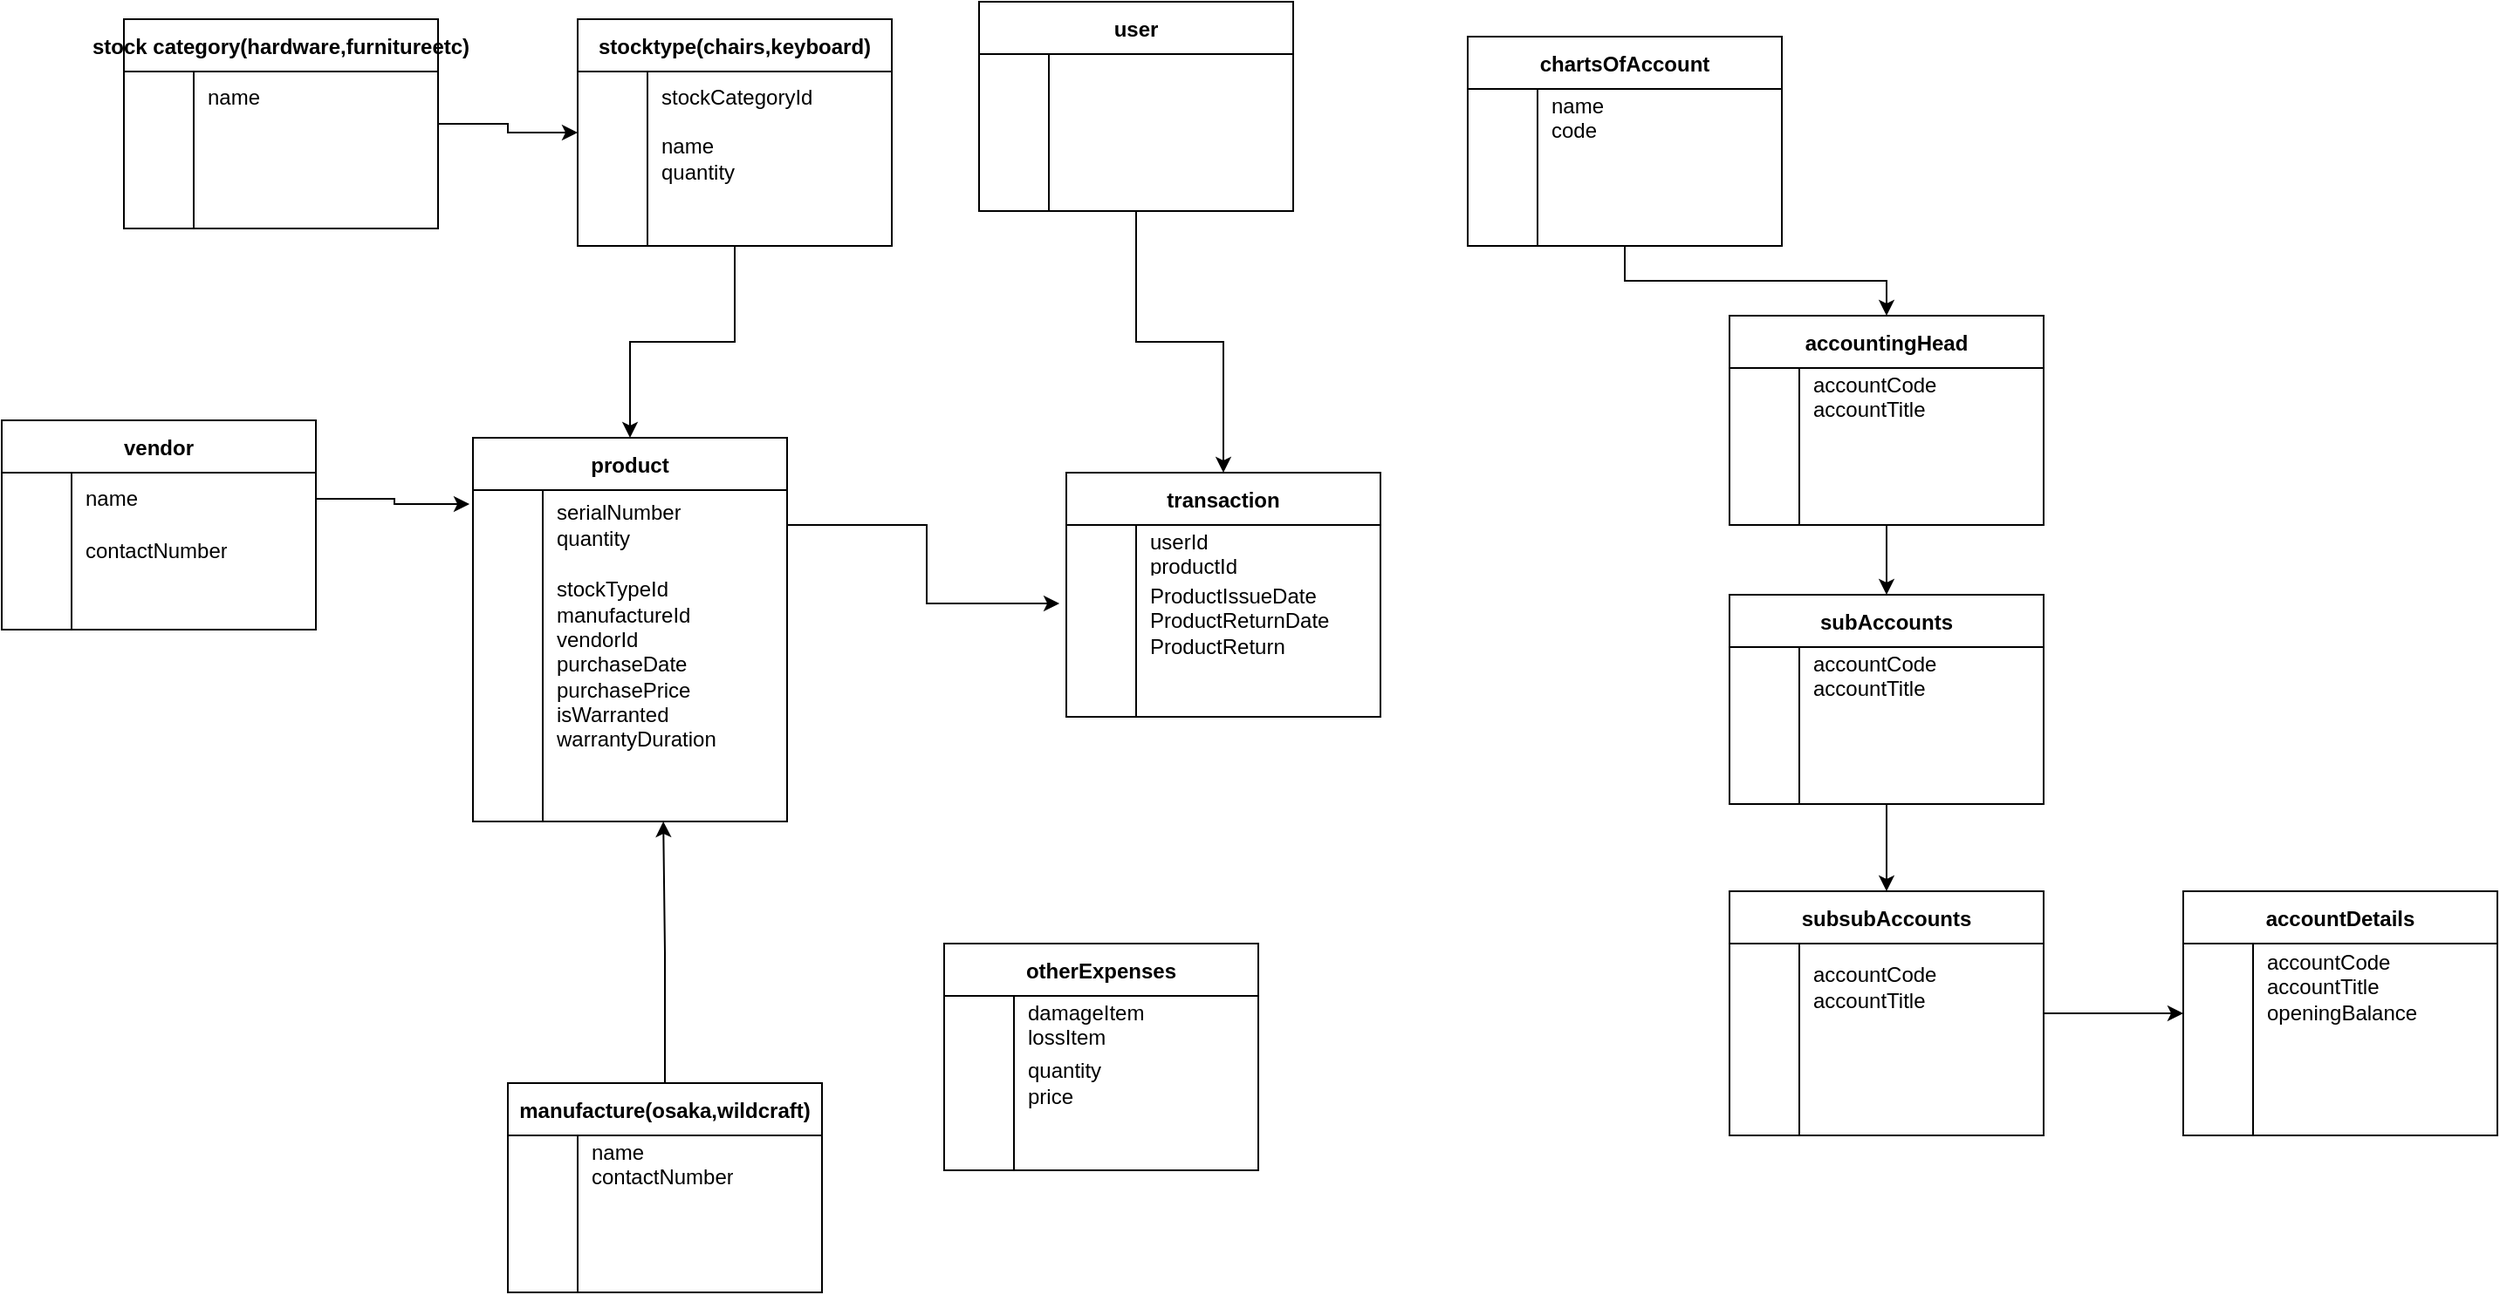 <mxfile version="20.5.1" type="github">
  <diagram id="R2lEEEUBdFMjLlhIrx00" name="Page-1">
    <mxGraphModel dx="1616" dy="1083" grid="1" gridSize="10" guides="1" tooltips="1" connect="1" arrows="1" fold="1" page="1" pageScale="1" pageWidth="850" pageHeight="1100" math="0" shadow="0" extFonts="Permanent Marker^https://fonts.googleapis.com/css?family=Permanent+Marker">
      <root>
        <mxCell id="0" />
        <mxCell id="1" parent="0" />
        <mxCell id="aRih_vK3OyAYS8As8qdR-22" value="" style="edgeStyle=orthogonalEdgeStyle;rounded=0;orthogonalLoop=1;jettySize=auto;html=1;" edge="1" parent="1" source="aRih_vK3OyAYS8As8qdR-2" target="aRih_vK3OyAYS8As8qdR-12">
          <mxGeometry relative="1" as="geometry" />
        </mxCell>
        <mxCell id="aRih_vK3OyAYS8As8qdR-2" value="stock category(hardware,furnitureetc)" style="shape=table;startSize=30;container=1;collapsible=0;childLayout=tableLayout;fixedRows=1;rowLines=0;fontStyle=1;" vertex="1" parent="1">
          <mxGeometry x="150" y="90" width="180" height="120" as="geometry" />
        </mxCell>
        <mxCell id="aRih_vK3OyAYS8As8qdR-3" value="" style="shape=tableRow;horizontal=0;startSize=0;swimlaneHead=0;swimlaneBody=0;top=0;left=0;bottom=0;right=0;collapsible=0;dropTarget=0;fillColor=none;points=[[0,0.5],[1,0.5]];portConstraint=eastwest;" vertex="1" parent="aRih_vK3OyAYS8As8qdR-2">
          <mxGeometry y="30" width="180" height="30" as="geometry" />
        </mxCell>
        <mxCell id="aRih_vK3OyAYS8As8qdR-4" value="" style="shape=partialRectangle;html=1;whiteSpace=wrap;connectable=0;fillColor=none;top=0;left=0;bottom=0;right=0;overflow=hidden;pointerEvents=1;" vertex="1" parent="aRih_vK3OyAYS8As8qdR-3">
          <mxGeometry width="40" height="30" as="geometry">
            <mxRectangle width="40" height="30" as="alternateBounds" />
          </mxGeometry>
        </mxCell>
        <mxCell id="aRih_vK3OyAYS8As8qdR-5" value="name" style="shape=partialRectangle;html=1;whiteSpace=wrap;connectable=0;fillColor=none;top=0;left=0;bottom=0;right=0;align=left;spacingLeft=6;overflow=hidden;" vertex="1" parent="aRih_vK3OyAYS8As8qdR-3">
          <mxGeometry x="40" width="140" height="30" as="geometry">
            <mxRectangle width="140" height="30" as="alternateBounds" />
          </mxGeometry>
        </mxCell>
        <mxCell id="aRih_vK3OyAYS8As8qdR-6" value="" style="shape=tableRow;horizontal=0;startSize=0;swimlaneHead=0;swimlaneBody=0;top=0;left=0;bottom=0;right=0;collapsible=0;dropTarget=0;fillColor=none;points=[[0,0.5],[1,0.5]];portConstraint=eastwest;" vertex="1" parent="aRih_vK3OyAYS8As8qdR-2">
          <mxGeometry y="60" width="180" height="30" as="geometry" />
        </mxCell>
        <mxCell id="aRih_vK3OyAYS8As8qdR-7" value="" style="shape=partialRectangle;html=1;whiteSpace=wrap;connectable=0;fillColor=none;top=0;left=0;bottom=0;right=0;overflow=hidden;" vertex="1" parent="aRih_vK3OyAYS8As8qdR-6">
          <mxGeometry width="40" height="30" as="geometry">
            <mxRectangle width="40" height="30" as="alternateBounds" />
          </mxGeometry>
        </mxCell>
        <mxCell id="aRih_vK3OyAYS8As8qdR-8" value="" style="shape=partialRectangle;html=1;whiteSpace=wrap;connectable=0;fillColor=none;top=0;left=0;bottom=0;right=0;align=left;spacingLeft=6;overflow=hidden;" vertex="1" parent="aRih_vK3OyAYS8As8qdR-6">
          <mxGeometry x="40" width="140" height="30" as="geometry">
            <mxRectangle width="140" height="30" as="alternateBounds" />
          </mxGeometry>
        </mxCell>
        <mxCell id="aRih_vK3OyAYS8As8qdR-9" value="" style="shape=tableRow;horizontal=0;startSize=0;swimlaneHead=0;swimlaneBody=0;top=0;left=0;bottom=0;right=0;collapsible=0;dropTarget=0;fillColor=none;points=[[0,0.5],[1,0.5]];portConstraint=eastwest;" vertex="1" parent="aRih_vK3OyAYS8As8qdR-2">
          <mxGeometry y="90" width="180" height="30" as="geometry" />
        </mxCell>
        <mxCell id="aRih_vK3OyAYS8As8qdR-10" value="" style="shape=partialRectangle;html=1;whiteSpace=wrap;connectable=0;fillColor=none;top=0;left=0;bottom=0;right=0;overflow=hidden;" vertex="1" parent="aRih_vK3OyAYS8As8qdR-9">
          <mxGeometry width="40" height="30" as="geometry">
            <mxRectangle width="40" height="30" as="alternateBounds" />
          </mxGeometry>
        </mxCell>
        <mxCell id="aRih_vK3OyAYS8As8qdR-11" value="" style="shape=partialRectangle;html=1;whiteSpace=wrap;connectable=0;fillColor=none;top=0;left=0;bottom=0;right=0;align=left;spacingLeft=6;overflow=hidden;" vertex="1" parent="aRih_vK3OyAYS8As8qdR-9">
          <mxGeometry x="40" width="140" height="30" as="geometry">
            <mxRectangle width="140" height="30" as="alternateBounds" />
          </mxGeometry>
        </mxCell>
        <mxCell id="aRih_vK3OyAYS8As8qdR-34" value="" style="edgeStyle=orthogonalEdgeStyle;rounded=0;orthogonalLoop=1;jettySize=auto;html=1;" edge="1" parent="1" source="aRih_vK3OyAYS8As8qdR-12" target="aRih_vK3OyAYS8As8qdR-24">
          <mxGeometry relative="1" as="geometry" />
        </mxCell>
        <mxCell id="aRih_vK3OyAYS8As8qdR-12" value="stocktype(chairs,keyboard)" style="shape=table;startSize=30;container=1;collapsible=0;childLayout=tableLayout;fixedRows=1;rowLines=0;fontStyle=1;" vertex="1" parent="1">
          <mxGeometry x="410" y="90" width="180" height="130" as="geometry" />
        </mxCell>
        <mxCell id="aRih_vK3OyAYS8As8qdR-13" value="" style="shape=tableRow;horizontal=0;startSize=0;swimlaneHead=0;swimlaneBody=0;top=0;left=0;bottom=0;right=0;collapsible=0;dropTarget=0;fillColor=none;points=[[0,0.5],[1,0.5]];portConstraint=eastwest;" vertex="1" parent="aRih_vK3OyAYS8As8qdR-12">
          <mxGeometry y="30" width="180" height="30" as="geometry" />
        </mxCell>
        <mxCell id="aRih_vK3OyAYS8As8qdR-14" value="" style="shape=partialRectangle;html=1;whiteSpace=wrap;connectable=0;fillColor=none;top=0;left=0;bottom=0;right=0;overflow=hidden;pointerEvents=1;" vertex="1" parent="aRih_vK3OyAYS8As8qdR-13">
          <mxGeometry width="40" height="30" as="geometry">
            <mxRectangle width="40" height="30" as="alternateBounds" />
          </mxGeometry>
        </mxCell>
        <mxCell id="aRih_vK3OyAYS8As8qdR-15" value="stockCategoryId" style="shape=partialRectangle;html=1;whiteSpace=wrap;connectable=0;fillColor=none;top=0;left=0;bottom=0;right=0;align=left;spacingLeft=6;overflow=hidden;" vertex="1" parent="aRih_vK3OyAYS8As8qdR-13">
          <mxGeometry x="40" width="140" height="30" as="geometry">
            <mxRectangle width="140" height="30" as="alternateBounds" />
          </mxGeometry>
        </mxCell>
        <mxCell id="aRih_vK3OyAYS8As8qdR-16" value="" style="shape=tableRow;horizontal=0;startSize=0;swimlaneHead=0;swimlaneBody=0;top=0;left=0;bottom=0;right=0;collapsible=0;dropTarget=0;fillColor=none;points=[[0,0.5],[1,0.5]];portConstraint=eastwest;" vertex="1" parent="aRih_vK3OyAYS8As8qdR-12">
          <mxGeometry y="60" width="180" height="40" as="geometry" />
        </mxCell>
        <mxCell id="aRih_vK3OyAYS8As8qdR-17" value="" style="shape=partialRectangle;html=1;whiteSpace=wrap;connectable=0;fillColor=none;top=0;left=0;bottom=0;right=0;overflow=hidden;" vertex="1" parent="aRih_vK3OyAYS8As8qdR-16">
          <mxGeometry width="40" height="40" as="geometry">
            <mxRectangle width="40" height="40" as="alternateBounds" />
          </mxGeometry>
        </mxCell>
        <mxCell id="aRih_vK3OyAYS8As8qdR-18" value="name&lt;br&gt;quantity" style="shape=partialRectangle;html=1;whiteSpace=wrap;connectable=0;fillColor=none;top=0;left=0;bottom=0;right=0;align=left;spacingLeft=6;overflow=hidden;" vertex="1" parent="aRih_vK3OyAYS8As8qdR-16">
          <mxGeometry x="40" width="140" height="40" as="geometry">
            <mxRectangle width="140" height="40" as="alternateBounds" />
          </mxGeometry>
        </mxCell>
        <mxCell id="aRih_vK3OyAYS8As8qdR-19" value="" style="shape=tableRow;horizontal=0;startSize=0;swimlaneHead=0;swimlaneBody=0;top=0;left=0;bottom=0;right=0;collapsible=0;dropTarget=0;fillColor=none;points=[[0,0.5],[1,0.5]];portConstraint=eastwest;" vertex="1" parent="aRih_vK3OyAYS8As8qdR-12">
          <mxGeometry y="100" width="180" height="30" as="geometry" />
        </mxCell>
        <mxCell id="aRih_vK3OyAYS8As8qdR-20" value="" style="shape=partialRectangle;html=1;whiteSpace=wrap;connectable=0;fillColor=none;top=0;left=0;bottom=0;right=0;overflow=hidden;" vertex="1" parent="aRih_vK3OyAYS8As8qdR-19">
          <mxGeometry width="40" height="30" as="geometry">
            <mxRectangle width="40" height="30" as="alternateBounds" />
          </mxGeometry>
        </mxCell>
        <mxCell id="aRih_vK3OyAYS8As8qdR-21" value="" style="shape=partialRectangle;html=1;whiteSpace=wrap;connectable=0;fillColor=none;top=0;left=0;bottom=0;right=0;align=left;spacingLeft=6;overflow=hidden;" vertex="1" parent="aRih_vK3OyAYS8As8qdR-19">
          <mxGeometry x="40" width="140" height="30" as="geometry">
            <mxRectangle width="140" height="30" as="alternateBounds" />
          </mxGeometry>
        </mxCell>
        <mxCell id="aRih_vK3OyAYS8As8qdR-24" value="product" style="shape=table;startSize=30;container=1;collapsible=0;childLayout=tableLayout;fixedRows=1;rowLines=0;fontStyle=1;" vertex="1" parent="1">
          <mxGeometry x="350" y="330" width="180" height="220" as="geometry" />
        </mxCell>
        <mxCell id="aRih_vK3OyAYS8As8qdR-25" value="" style="shape=tableRow;horizontal=0;startSize=0;swimlaneHead=0;swimlaneBody=0;top=0;left=0;bottom=0;right=0;collapsible=0;dropTarget=0;fillColor=none;points=[[0,0.5],[1,0.5]];portConstraint=eastwest;" vertex="1" parent="aRih_vK3OyAYS8As8qdR-24">
          <mxGeometry y="30" width="180" height="40" as="geometry" />
        </mxCell>
        <mxCell id="aRih_vK3OyAYS8As8qdR-26" value="" style="shape=partialRectangle;html=1;whiteSpace=wrap;connectable=0;fillColor=none;top=0;left=0;bottom=0;right=0;overflow=hidden;pointerEvents=1;" vertex="1" parent="aRih_vK3OyAYS8As8qdR-25">
          <mxGeometry width="40" height="40" as="geometry">
            <mxRectangle width="40" height="40" as="alternateBounds" />
          </mxGeometry>
        </mxCell>
        <mxCell id="aRih_vK3OyAYS8As8qdR-27" value="serialNumber&lt;br&gt;quantity" style="shape=partialRectangle;html=1;whiteSpace=wrap;connectable=0;fillColor=none;top=0;left=0;bottom=0;right=0;align=left;spacingLeft=6;overflow=hidden;" vertex="1" parent="aRih_vK3OyAYS8As8qdR-25">
          <mxGeometry x="40" width="140" height="40" as="geometry">
            <mxRectangle width="140" height="40" as="alternateBounds" />
          </mxGeometry>
        </mxCell>
        <mxCell id="aRih_vK3OyAYS8As8qdR-28" value="" style="shape=tableRow;horizontal=0;startSize=0;swimlaneHead=0;swimlaneBody=0;top=0;left=0;bottom=0;right=0;collapsible=0;dropTarget=0;fillColor=none;points=[[0,0.5],[1,0.5]];portConstraint=eastwest;" vertex="1" parent="aRih_vK3OyAYS8As8qdR-24">
          <mxGeometry y="70" width="180" height="120" as="geometry" />
        </mxCell>
        <mxCell id="aRih_vK3OyAYS8As8qdR-29" value="" style="shape=partialRectangle;html=1;whiteSpace=wrap;connectable=0;fillColor=none;top=0;left=0;bottom=0;right=0;overflow=hidden;" vertex="1" parent="aRih_vK3OyAYS8As8qdR-28">
          <mxGeometry width="40" height="120" as="geometry">
            <mxRectangle width="40" height="120" as="alternateBounds" />
          </mxGeometry>
        </mxCell>
        <mxCell id="aRih_vK3OyAYS8As8qdR-30" value="stockTypeId&lt;br&gt;manufactureId&lt;br&gt;vendorId&lt;br&gt;purchaseDate&lt;br&gt;purchasePrice&lt;br&gt;isWarranted&lt;br&gt;warrantyDuration" style="shape=partialRectangle;html=1;whiteSpace=wrap;connectable=0;fillColor=none;top=0;left=0;bottom=0;right=0;align=left;spacingLeft=6;overflow=hidden;" vertex="1" parent="aRih_vK3OyAYS8As8qdR-28">
          <mxGeometry x="40" width="140" height="120" as="geometry">
            <mxRectangle width="140" height="120" as="alternateBounds" />
          </mxGeometry>
        </mxCell>
        <mxCell id="aRih_vK3OyAYS8As8qdR-31" value="" style="shape=tableRow;horizontal=0;startSize=0;swimlaneHead=0;swimlaneBody=0;top=0;left=0;bottom=0;right=0;collapsible=0;dropTarget=0;fillColor=none;points=[[0,0.5],[1,0.5]];portConstraint=eastwest;" vertex="1" parent="aRih_vK3OyAYS8As8qdR-24">
          <mxGeometry y="190" width="180" height="30" as="geometry" />
        </mxCell>
        <mxCell id="aRih_vK3OyAYS8As8qdR-32" value="" style="shape=partialRectangle;html=1;whiteSpace=wrap;connectable=0;fillColor=none;top=0;left=0;bottom=0;right=0;overflow=hidden;" vertex="1" parent="aRih_vK3OyAYS8As8qdR-31">
          <mxGeometry width="40" height="30" as="geometry">
            <mxRectangle width="40" height="30" as="alternateBounds" />
          </mxGeometry>
        </mxCell>
        <mxCell id="aRih_vK3OyAYS8As8qdR-33" value="" style="shape=partialRectangle;html=1;whiteSpace=wrap;connectable=0;fillColor=none;top=0;left=0;bottom=0;right=0;align=left;spacingLeft=6;overflow=hidden;" vertex="1" parent="aRih_vK3OyAYS8As8qdR-31">
          <mxGeometry x="40" width="140" height="30" as="geometry">
            <mxRectangle width="140" height="30" as="alternateBounds" />
          </mxGeometry>
        </mxCell>
        <mxCell id="aRih_vK3OyAYS8As8qdR-35" value="vendor" style="shape=table;startSize=30;container=1;collapsible=0;childLayout=tableLayout;fixedRows=1;rowLines=0;fontStyle=1;" vertex="1" parent="1">
          <mxGeometry x="80" y="320" width="180" height="120" as="geometry" />
        </mxCell>
        <mxCell id="aRih_vK3OyAYS8As8qdR-36" value="" style="shape=tableRow;horizontal=0;startSize=0;swimlaneHead=0;swimlaneBody=0;top=0;left=0;bottom=0;right=0;collapsible=0;dropTarget=0;fillColor=none;points=[[0,0.5],[1,0.5]];portConstraint=eastwest;" vertex="1" parent="aRih_vK3OyAYS8As8qdR-35">
          <mxGeometry y="30" width="180" height="30" as="geometry" />
        </mxCell>
        <mxCell id="aRih_vK3OyAYS8As8qdR-37" value="" style="shape=partialRectangle;html=1;whiteSpace=wrap;connectable=0;fillColor=none;top=0;left=0;bottom=0;right=0;overflow=hidden;pointerEvents=1;" vertex="1" parent="aRih_vK3OyAYS8As8qdR-36">
          <mxGeometry width="40" height="30" as="geometry">
            <mxRectangle width="40" height="30" as="alternateBounds" />
          </mxGeometry>
        </mxCell>
        <mxCell id="aRih_vK3OyAYS8As8qdR-38" value="name" style="shape=partialRectangle;html=1;whiteSpace=wrap;connectable=0;fillColor=none;top=0;left=0;bottom=0;right=0;align=left;spacingLeft=6;overflow=hidden;" vertex="1" parent="aRih_vK3OyAYS8As8qdR-36">
          <mxGeometry x="40" width="140" height="30" as="geometry">
            <mxRectangle width="140" height="30" as="alternateBounds" />
          </mxGeometry>
        </mxCell>
        <mxCell id="aRih_vK3OyAYS8As8qdR-39" value="" style="shape=tableRow;horizontal=0;startSize=0;swimlaneHead=0;swimlaneBody=0;top=0;left=0;bottom=0;right=0;collapsible=0;dropTarget=0;fillColor=none;points=[[0,0.5],[1,0.5]];portConstraint=eastwest;" vertex="1" parent="aRih_vK3OyAYS8As8qdR-35">
          <mxGeometry y="60" width="180" height="30" as="geometry" />
        </mxCell>
        <mxCell id="aRih_vK3OyAYS8As8qdR-40" value="" style="shape=partialRectangle;html=1;whiteSpace=wrap;connectable=0;fillColor=none;top=0;left=0;bottom=0;right=0;overflow=hidden;" vertex="1" parent="aRih_vK3OyAYS8As8qdR-39">
          <mxGeometry width="40" height="30" as="geometry">
            <mxRectangle width="40" height="30" as="alternateBounds" />
          </mxGeometry>
        </mxCell>
        <mxCell id="aRih_vK3OyAYS8As8qdR-41" value="contactNumber" style="shape=partialRectangle;html=1;whiteSpace=wrap;connectable=0;fillColor=none;top=0;left=0;bottom=0;right=0;align=left;spacingLeft=6;overflow=hidden;" vertex="1" parent="aRih_vK3OyAYS8As8qdR-39">
          <mxGeometry x="40" width="140" height="30" as="geometry">
            <mxRectangle width="140" height="30" as="alternateBounds" />
          </mxGeometry>
        </mxCell>
        <mxCell id="aRih_vK3OyAYS8As8qdR-42" value="" style="shape=tableRow;horizontal=0;startSize=0;swimlaneHead=0;swimlaneBody=0;top=0;left=0;bottom=0;right=0;collapsible=0;dropTarget=0;fillColor=none;points=[[0,0.5],[1,0.5]];portConstraint=eastwest;" vertex="1" parent="aRih_vK3OyAYS8As8qdR-35">
          <mxGeometry y="90" width="180" height="30" as="geometry" />
        </mxCell>
        <mxCell id="aRih_vK3OyAYS8As8qdR-43" value="" style="shape=partialRectangle;html=1;whiteSpace=wrap;connectable=0;fillColor=none;top=0;left=0;bottom=0;right=0;overflow=hidden;" vertex="1" parent="aRih_vK3OyAYS8As8qdR-42">
          <mxGeometry width="40" height="30" as="geometry">
            <mxRectangle width="40" height="30" as="alternateBounds" />
          </mxGeometry>
        </mxCell>
        <mxCell id="aRih_vK3OyAYS8As8qdR-44" value="" style="shape=partialRectangle;html=1;whiteSpace=wrap;connectable=0;fillColor=none;top=0;left=0;bottom=0;right=0;align=left;spacingLeft=6;overflow=hidden;" vertex="1" parent="aRih_vK3OyAYS8As8qdR-42">
          <mxGeometry x="40" width="140" height="30" as="geometry">
            <mxRectangle width="140" height="30" as="alternateBounds" />
          </mxGeometry>
        </mxCell>
        <mxCell id="aRih_vK3OyAYS8As8qdR-111" style="edgeStyle=orthogonalEdgeStyle;rounded=0;orthogonalLoop=1;jettySize=auto;html=1;entryX=0.606;entryY=1;entryDx=0;entryDy=0;entryPerimeter=0;" edge="1" parent="1" source="aRih_vK3OyAYS8As8qdR-58" target="aRih_vK3OyAYS8As8qdR-31">
          <mxGeometry relative="1" as="geometry" />
        </mxCell>
        <mxCell id="aRih_vK3OyAYS8As8qdR-58" value="manufacture(osaka,wildcraft)" style="shape=table;startSize=30;container=1;collapsible=0;childLayout=tableLayout;fixedRows=1;rowLines=0;fontStyle=1;" vertex="1" parent="1">
          <mxGeometry x="370" y="700" width="180" height="120" as="geometry" />
        </mxCell>
        <mxCell id="aRih_vK3OyAYS8As8qdR-59" value="" style="shape=tableRow;horizontal=0;startSize=0;swimlaneHead=0;swimlaneBody=0;top=0;left=0;bottom=0;right=0;collapsible=0;dropTarget=0;fillColor=none;points=[[0,0.5],[1,0.5]];portConstraint=eastwest;" vertex="1" parent="aRih_vK3OyAYS8As8qdR-58">
          <mxGeometry y="30" width="180" height="30" as="geometry" />
        </mxCell>
        <mxCell id="aRih_vK3OyAYS8As8qdR-60" value="" style="shape=partialRectangle;html=1;whiteSpace=wrap;connectable=0;fillColor=none;top=0;left=0;bottom=0;right=0;overflow=hidden;pointerEvents=1;" vertex="1" parent="aRih_vK3OyAYS8As8qdR-59">
          <mxGeometry width="40" height="30" as="geometry">
            <mxRectangle width="40" height="30" as="alternateBounds" />
          </mxGeometry>
        </mxCell>
        <mxCell id="aRih_vK3OyAYS8As8qdR-61" value="name&lt;br&gt;contactNumber" style="shape=partialRectangle;html=1;whiteSpace=wrap;connectable=0;fillColor=none;top=0;left=0;bottom=0;right=0;align=left;spacingLeft=6;overflow=hidden;" vertex="1" parent="aRih_vK3OyAYS8As8qdR-59">
          <mxGeometry x="40" width="140" height="30" as="geometry">
            <mxRectangle width="140" height="30" as="alternateBounds" />
          </mxGeometry>
        </mxCell>
        <mxCell id="aRih_vK3OyAYS8As8qdR-62" value="" style="shape=tableRow;horizontal=0;startSize=0;swimlaneHead=0;swimlaneBody=0;top=0;left=0;bottom=0;right=0;collapsible=0;dropTarget=0;fillColor=none;points=[[0,0.5],[1,0.5]];portConstraint=eastwest;" vertex="1" parent="aRih_vK3OyAYS8As8qdR-58">
          <mxGeometry y="60" width="180" height="30" as="geometry" />
        </mxCell>
        <mxCell id="aRih_vK3OyAYS8As8qdR-63" value="" style="shape=partialRectangle;html=1;whiteSpace=wrap;connectable=0;fillColor=none;top=0;left=0;bottom=0;right=0;overflow=hidden;" vertex="1" parent="aRih_vK3OyAYS8As8qdR-62">
          <mxGeometry width="40" height="30" as="geometry">
            <mxRectangle width="40" height="30" as="alternateBounds" />
          </mxGeometry>
        </mxCell>
        <mxCell id="aRih_vK3OyAYS8As8qdR-64" value="" style="shape=partialRectangle;html=1;whiteSpace=wrap;connectable=0;fillColor=none;top=0;left=0;bottom=0;right=0;align=left;spacingLeft=6;overflow=hidden;" vertex="1" parent="aRih_vK3OyAYS8As8qdR-62">
          <mxGeometry x="40" width="140" height="30" as="geometry">
            <mxRectangle width="140" height="30" as="alternateBounds" />
          </mxGeometry>
        </mxCell>
        <mxCell id="aRih_vK3OyAYS8As8qdR-65" value="" style="shape=tableRow;horizontal=0;startSize=0;swimlaneHead=0;swimlaneBody=0;top=0;left=0;bottom=0;right=0;collapsible=0;dropTarget=0;fillColor=none;points=[[0,0.5],[1,0.5]];portConstraint=eastwest;" vertex="1" parent="aRih_vK3OyAYS8As8qdR-58">
          <mxGeometry y="90" width="180" height="30" as="geometry" />
        </mxCell>
        <mxCell id="aRih_vK3OyAYS8As8qdR-66" value="" style="shape=partialRectangle;html=1;whiteSpace=wrap;connectable=0;fillColor=none;top=0;left=0;bottom=0;right=0;overflow=hidden;" vertex="1" parent="aRih_vK3OyAYS8As8qdR-65">
          <mxGeometry width="40" height="30" as="geometry">
            <mxRectangle width="40" height="30" as="alternateBounds" />
          </mxGeometry>
        </mxCell>
        <mxCell id="aRih_vK3OyAYS8As8qdR-67" value="" style="shape=partialRectangle;html=1;whiteSpace=wrap;connectable=0;fillColor=none;top=0;left=0;bottom=0;right=0;align=left;spacingLeft=6;overflow=hidden;" vertex="1" parent="aRih_vK3OyAYS8As8qdR-65">
          <mxGeometry x="40" width="140" height="30" as="geometry">
            <mxRectangle width="140" height="30" as="alternateBounds" />
          </mxGeometry>
        </mxCell>
        <mxCell id="aRih_vK3OyAYS8As8qdR-80" value="transaction" style="shape=table;startSize=30;container=1;collapsible=0;childLayout=tableLayout;fixedRows=1;rowLines=0;fontStyle=1;" vertex="1" parent="1">
          <mxGeometry x="690" y="350" width="180" height="140" as="geometry" />
        </mxCell>
        <mxCell id="aRih_vK3OyAYS8As8qdR-81" value="" style="shape=tableRow;horizontal=0;startSize=0;swimlaneHead=0;swimlaneBody=0;top=0;left=0;bottom=0;right=0;collapsible=0;dropTarget=0;fillColor=none;points=[[0,0.5],[1,0.5]];portConstraint=eastwest;" vertex="1" parent="aRih_vK3OyAYS8As8qdR-80">
          <mxGeometry y="30" width="180" height="30" as="geometry" />
        </mxCell>
        <mxCell id="aRih_vK3OyAYS8As8qdR-82" value="" style="shape=partialRectangle;html=1;whiteSpace=wrap;connectable=0;fillColor=none;top=0;left=0;bottom=0;right=0;overflow=hidden;pointerEvents=1;" vertex="1" parent="aRih_vK3OyAYS8As8qdR-81">
          <mxGeometry width="40" height="30" as="geometry">
            <mxRectangle width="40" height="30" as="alternateBounds" />
          </mxGeometry>
        </mxCell>
        <mxCell id="aRih_vK3OyAYS8As8qdR-83" value="userId&lt;br&gt;productId" style="shape=partialRectangle;html=1;whiteSpace=wrap;connectable=0;fillColor=none;top=0;left=0;bottom=0;right=0;align=left;spacingLeft=6;overflow=hidden;" vertex="1" parent="aRih_vK3OyAYS8As8qdR-81">
          <mxGeometry x="40" width="140" height="30" as="geometry">
            <mxRectangle width="140" height="30" as="alternateBounds" />
          </mxGeometry>
        </mxCell>
        <mxCell id="aRih_vK3OyAYS8As8qdR-84" value="" style="shape=tableRow;horizontal=0;startSize=0;swimlaneHead=0;swimlaneBody=0;top=0;left=0;bottom=0;right=0;collapsible=0;dropTarget=0;fillColor=none;points=[[0,0.5],[1,0.5]];portConstraint=eastwest;" vertex="1" parent="aRih_vK3OyAYS8As8qdR-80">
          <mxGeometry y="60" width="180" height="50" as="geometry" />
        </mxCell>
        <mxCell id="aRih_vK3OyAYS8As8qdR-85" value="" style="shape=partialRectangle;html=1;whiteSpace=wrap;connectable=0;fillColor=none;top=0;left=0;bottom=0;right=0;overflow=hidden;" vertex="1" parent="aRih_vK3OyAYS8As8qdR-84">
          <mxGeometry width="40" height="50" as="geometry">
            <mxRectangle width="40" height="50" as="alternateBounds" />
          </mxGeometry>
        </mxCell>
        <mxCell id="aRih_vK3OyAYS8As8qdR-86" value="ProductIssueDate&lt;br&gt;ProductReturnDate&lt;br&gt;ProductReturn" style="shape=partialRectangle;html=1;whiteSpace=wrap;connectable=0;fillColor=none;top=0;left=0;bottom=0;right=0;align=left;spacingLeft=6;overflow=hidden;" vertex="1" parent="aRih_vK3OyAYS8As8qdR-84">
          <mxGeometry x="40" width="140" height="50" as="geometry">
            <mxRectangle width="140" height="50" as="alternateBounds" />
          </mxGeometry>
        </mxCell>
        <mxCell id="aRih_vK3OyAYS8As8qdR-87" value="" style="shape=tableRow;horizontal=0;startSize=0;swimlaneHead=0;swimlaneBody=0;top=0;left=0;bottom=0;right=0;collapsible=0;dropTarget=0;fillColor=none;points=[[0,0.5],[1,0.5]];portConstraint=eastwest;" vertex="1" parent="aRih_vK3OyAYS8As8qdR-80">
          <mxGeometry y="110" width="180" height="30" as="geometry" />
        </mxCell>
        <mxCell id="aRih_vK3OyAYS8As8qdR-88" value="" style="shape=partialRectangle;html=1;whiteSpace=wrap;connectable=0;fillColor=none;top=0;left=0;bottom=0;right=0;overflow=hidden;" vertex="1" parent="aRih_vK3OyAYS8As8qdR-87">
          <mxGeometry width="40" height="30" as="geometry">
            <mxRectangle width="40" height="30" as="alternateBounds" />
          </mxGeometry>
        </mxCell>
        <mxCell id="aRih_vK3OyAYS8As8qdR-89" value="" style="shape=partialRectangle;html=1;whiteSpace=wrap;connectable=0;fillColor=none;top=0;left=0;bottom=0;right=0;align=left;spacingLeft=6;overflow=hidden;" vertex="1" parent="aRih_vK3OyAYS8As8qdR-87">
          <mxGeometry x="40" width="140" height="30" as="geometry">
            <mxRectangle width="140" height="30" as="alternateBounds" />
          </mxGeometry>
        </mxCell>
        <mxCell id="aRih_vK3OyAYS8As8qdR-92" style="edgeStyle=orthogonalEdgeStyle;rounded=0;orthogonalLoop=1;jettySize=auto;html=1;entryX=-0.011;entryY=0.2;entryDx=0;entryDy=0;entryPerimeter=0;" edge="1" parent="1" source="aRih_vK3OyAYS8As8qdR-36" target="aRih_vK3OyAYS8As8qdR-25">
          <mxGeometry relative="1" as="geometry" />
        </mxCell>
        <mxCell id="aRih_vK3OyAYS8As8qdR-98" style="edgeStyle=orthogonalEdgeStyle;rounded=0;orthogonalLoop=1;jettySize=auto;html=1;entryX=-0.022;entryY=0.3;entryDx=0;entryDy=0;entryPerimeter=0;" edge="1" parent="1" source="aRih_vK3OyAYS8As8qdR-25" target="aRih_vK3OyAYS8As8qdR-84">
          <mxGeometry relative="1" as="geometry" />
        </mxCell>
        <mxCell id="aRih_vK3OyAYS8As8qdR-110" style="edgeStyle=orthogonalEdgeStyle;rounded=0;orthogonalLoop=1;jettySize=auto;html=1;entryX=0.5;entryY=0;entryDx=0;entryDy=0;" edge="1" parent="1" source="aRih_vK3OyAYS8As8qdR-99" target="aRih_vK3OyAYS8As8qdR-80">
          <mxGeometry relative="1" as="geometry" />
        </mxCell>
        <mxCell id="aRih_vK3OyAYS8As8qdR-99" value="user" style="shape=table;startSize=30;container=1;collapsible=0;childLayout=tableLayout;fixedRows=1;rowLines=0;fontStyle=1;" vertex="1" parent="1">
          <mxGeometry x="640" y="80" width="180" height="120" as="geometry" />
        </mxCell>
        <mxCell id="aRih_vK3OyAYS8As8qdR-100" value="" style="shape=tableRow;horizontal=0;startSize=0;swimlaneHead=0;swimlaneBody=0;top=0;left=0;bottom=0;right=0;collapsible=0;dropTarget=0;fillColor=none;points=[[0,0.5],[1,0.5]];portConstraint=eastwest;" vertex="1" parent="aRih_vK3OyAYS8As8qdR-99">
          <mxGeometry y="30" width="180" height="30" as="geometry" />
        </mxCell>
        <mxCell id="aRih_vK3OyAYS8As8qdR-101" value="" style="shape=partialRectangle;html=1;whiteSpace=wrap;connectable=0;fillColor=none;top=0;left=0;bottom=0;right=0;overflow=hidden;pointerEvents=1;" vertex="1" parent="aRih_vK3OyAYS8As8qdR-100">
          <mxGeometry width="40" height="30" as="geometry">
            <mxRectangle width="40" height="30" as="alternateBounds" />
          </mxGeometry>
        </mxCell>
        <mxCell id="aRih_vK3OyAYS8As8qdR-102" value="" style="shape=partialRectangle;html=1;whiteSpace=wrap;connectable=0;fillColor=none;top=0;left=0;bottom=0;right=0;align=left;spacingLeft=6;overflow=hidden;" vertex="1" parent="aRih_vK3OyAYS8As8qdR-100">
          <mxGeometry x="40" width="140" height="30" as="geometry">
            <mxRectangle width="140" height="30" as="alternateBounds" />
          </mxGeometry>
        </mxCell>
        <mxCell id="aRih_vK3OyAYS8As8qdR-103" value="" style="shape=tableRow;horizontal=0;startSize=0;swimlaneHead=0;swimlaneBody=0;top=0;left=0;bottom=0;right=0;collapsible=0;dropTarget=0;fillColor=none;points=[[0,0.5],[1,0.5]];portConstraint=eastwest;" vertex="1" parent="aRih_vK3OyAYS8As8qdR-99">
          <mxGeometry y="60" width="180" height="30" as="geometry" />
        </mxCell>
        <mxCell id="aRih_vK3OyAYS8As8qdR-104" value="" style="shape=partialRectangle;html=1;whiteSpace=wrap;connectable=0;fillColor=none;top=0;left=0;bottom=0;right=0;overflow=hidden;" vertex="1" parent="aRih_vK3OyAYS8As8qdR-103">
          <mxGeometry width="40" height="30" as="geometry">
            <mxRectangle width="40" height="30" as="alternateBounds" />
          </mxGeometry>
        </mxCell>
        <mxCell id="aRih_vK3OyAYS8As8qdR-105" value="" style="shape=partialRectangle;html=1;whiteSpace=wrap;connectable=0;fillColor=none;top=0;left=0;bottom=0;right=0;align=left;spacingLeft=6;overflow=hidden;" vertex="1" parent="aRih_vK3OyAYS8As8qdR-103">
          <mxGeometry x="40" width="140" height="30" as="geometry">
            <mxRectangle width="140" height="30" as="alternateBounds" />
          </mxGeometry>
        </mxCell>
        <mxCell id="aRih_vK3OyAYS8As8qdR-106" value="" style="shape=tableRow;horizontal=0;startSize=0;swimlaneHead=0;swimlaneBody=0;top=0;left=0;bottom=0;right=0;collapsible=0;dropTarget=0;fillColor=none;points=[[0,0.5],[1,0.5]];portConstraint=eastwest;" vertex="1" parent="aRih_vK3OyAYS8As8qdR-99">
          <mxGeometry y="90" width="180" height="30" as="geometry" />
        </mxCell>
        <mxCell id="aRih_vK3OyAYS8As8qdR-107" value="" style="shape=partialRectangle;html=1;whiteSpace=wrap;connectable=0;fillColor=none;top=0;left=0;bottom=0;right=0;overflow=hidden;" vertex="1" parent="aRih_vK3OyAYS8As8qdR-106">
          <mxGeometry width="40" height="30" as="geometry">
            <mxRectangle width="40" height="30" as="alternateBounds" />
          </mxGeometry>
        </mxCell>
        <mxCell id="aRih_vK3OyAYS8As8qdR-108" value="" style="shape=partialRectangle;html=1;whiteSpace=wrap;connectable=0;fillColor=none;top=0;left=0;bottom=0;right=0;align=left;spacingLeft=6;overflow=hidden;" vertex="1" parent="aRih_vK3OyAYS8As8qdR-106">
          <mxGeometry x="40" width="140" height="30" as="geometry">
            <mxRectangle width="140" height="30" as="alternateBounds" />
          </mxGeometry>
        </mxCell>
        <mxCell id="aRih_vK3OyAYS8As8qdR-113" value="otherExpenses" style="shape=table;startSize=30;container=1;collapsible=0;childLayout=tableLayout;fixedRows=1;rowLines=0;fontStyle=1;" vertex="1" parent="1">
          <mxGeometry x="620" y="620" width="180" height="130" as="geometry" />
        </mxCell>
        <mxCell id="aRih_vK3OyAYS8As8qdR-114" value="" style="shape=tableRow;horizontal=0;startSize=0;swimlaneHead=0;swimlaneBody=0;top=0;left=0;bottom=0;right=0;collapsible=0;dropTarget=0;fillColor=none;points=[[0,0.5],[1,0.5]];portConstraint=eastwest;" vertex="1" parent="aRih_vK3OyAYS8As8qdR-113">
          <mxGeometry y="30" width="180" height="30" as="geometry" />
        </mxCell>
        <mxCell id="aRih_vK3OyAYS8As8qdR-115" value="" style="shape=partialRectangle;html=1;whiteSpace=wrap;connectable=0;fillColor=none;top=0;left=0;bottom=0;right=0;overflow=hidden;pointerEvents=1;" vertex="1" parent="aRih_vK3OyAYS8As8qdR-114">
          <mxGeometry width="40" height="30" as="geometry">
            <mxRectangle width="40" height="30" as="alternateBounds" />
          </mxGeometry>
        </mxCell>
        <mxCell id="aRih_vK3OyAYS8As8qdR-116" value="damageItem&lt;br&gt;lossItem" style="shape=partialRectangle;html=1;whiteSpace=wrap;connectable=0;fillColor=none;top=0;left=0;bottom=0;right=0;align=left;spacingLeft=6;overflow=hidden;" vertex="1" parent="aRih_vK3OyAYS8As8qdR-114">
          <mxGeometry x="40" width="140" height="30" as="geometry">
            <mxRectangle width="140" height="30" as="alternateBounds" />
          </mxGeometry>
        </mxCell>
        <mxCell id="aRih_vK3OyAYS8As8qdR-117" value="" style="shape=tableRow;horizontal=0;startSize=0;swimlaneHead=0;swimlaneBody=0;top=0;left=0;bottom=0;right=0;collapsible=0;dropTarget=0;fillColor=none;points=[[0,0.5],[1,0.5]];portConstraint=eastwest;" vertex="1" parent="aRih_vK3OyAYS8As8qdR-113">
          <mxGeometry y="60" width="180" height="40" as="geometry" />
        </mxCell>
        <mxCell id="aRih_vK3OyAYS8As8qdR-118" value="" style="shape=partialRectangle;html=1;whiteSpace=wrap;connectable=0;fillColor=none;top=0;left=0;bottom=0;right=0;overflow=hidden;" vertex="1" parent="aRih_vK3OyAYS8As8qdR-117">
          <mxGeometry width="40" height="40" as="geometry">
            <mxRectangle width="40" height="40" as="alternateBounds" />
          </mxGeometry>
        </mxCell>
        <mxCell id="aRih_vK3OyAYS8As8qdR-119" value="quantity&lt;br&gt;price" style="shape=partialRectangle;html=1;whiteSpace=wrap;connectable=0;fillColor=none;top=0;left=0;bottom=0;right=0;align=left;spacingLeft=6;overflow=hidden;" vertex="1" parent="aRih_vK3OyAYS8As8qdR-117">
          <mxGeometry x="40" width="140" height="40" as="geometry">
            <mxRectangle width="140" height="40" as="alternateBounds" />
          </mxGeometry>
        </mxCell>
        <mxCell id="aRih_vK3OyAYS8As8qdR-120" value="" style="shape=tableRow;horizontal=0;startSize=0;swimlaneHead=0;swimlaneBody=0;top=0;left=0;bottom=0;right=0;collapsible=0;dropTarget=0;fillColor=none;points=[[0,0.5],[1,0.5]];portConstraint=eastwest;" vertex="1" parent="aRih_vK3OyAYS8As8qdR-113">
          <mxGeometry y="100" width="180" height="30" as="geometry" />
        </mxCell>
        <mxCell id="aRih_vK3OyAYS8As8qdR-121" value="" style="shape=partialRectangle;html=1;whiteSpace=wrap;connectable=0;fillColor=none;top=0;left=0;bottom=0;right=0;overflow=hidden;" vertex="1" parent="aRih_vK3OyAYS8As8qdR-120">
          <mxGeometry width="40" height="30" as="geometry">
            <mxRectangle width="40" height="30" as="alternateBounds" />
          </mxGeometry>
        </mxCell>
        <mxCell id="aRih_vK3OyAYS8As8qdR-122" value="" style="shape=partialRectangle;html=1;whiteSpace=wrap;connectable=0;fillColor=none;top=0;left=0;bottom=0;right=0;align=left;spacingLeft=6;overflow=hidden;" vertex="1" parent="aRih_vK3OyAYS8As8qdR-120">
          <mxGeometry x="40" width="140" height="30" as="geometry">
            <mxRectangle width="140" height="30" as="alternateBounds" />
          </mxGeometry>
        </mxCell>
        <mxCell id="aRih_vK3OyAYS8As8qdR-145" value="" style="edgeStyle=orthogonalEdgeStyle;rounded=0;orthogonalLoop=1;jettySize=auto;html=1;" edge="1" parent="1" source="aRih_vK3OyAYS8As8qdR-124" target="aRih_vK3OyAYS8As8qdR-135">
          <mxGeometry relative="1" as="geometry" />
        </mxCell>
        <mxCell id="aRih_vK3OyAYS8As8qdR-124" value="chartsOfAccount" style="shape=table;startSize=30;container=1;collapsible=0;childLayout=tableLayout;fixedRows=1;rowLines=0;fontStyle=1;" vertex="1" parent="1">
          <mxGeometry x="920" y="100" width="180" height="120" as="geometry" />
        </mxCell>
        <mxCell id="aRih_vK3OyAYS8As8qdR-125" value="" style="shape=tableRow;horizontal=0;startSize=0;swimlaneHead=0;swimlaneBody=0;top=0;left=0;bottom=0;right=0;collapsible=0;dropTarget=0;fillColor=none;points=[[0,0.5],[1,0.5]];portConstraint=eastwest;" vertex="1" parent="aRih_vK3OyAYS8As8qdR-124">
          <mxGeometry y="30" width="180" height="30" as="geometry" />
        </mxCell>
        <mxCell id="aRih_vK3OyAYS8As8qdR-126" value="" style="shape=partialRectangle;html=1;whiteSpace=wrap;connectable=0;fillColor=none;top=0;left=0;bottom=0;right=0;overflow=hidden;pointerEvents=1;" vertex="1" parent="aRih_vK3OyAYS8As8qdR-125">
          <mxGeometry width="40" height="30" as="geometry">
            <mxRectangle width="40" height="30" as="alternateBounds" />
          </mxGeometry>
        </mxCell>
        <mxCell id="aRih_vK3OyAYS8As8qdR-127" value="name&lt;br&gt;code" style="shape=partialRectangle;html=1;whiteSpace=wrap;connectable=0;fillColor=none;top=0;left=0;bottom=0;right=0;align=left;spacingLeft=6;overflow=hidden;" vertex="1" parent="aRih_vK3OyAYS8As8qdR-125">
          <mxGeometry x="40" width="140" height="30" as="geometry">
            <mxRectangle width="140" height="30" as="alternateBounds" />
          </mxGeometry>
        </mxCell>
        <mxCell id="aRih_vK3OyAYS8As8qdR-128" value="" style="shape=tableRow;horizontal=0;startSize=0;swimlaneHead=0;swimlaneBody=0;top=0;left=0;bottom=0;right=0;collapsible=0;dropTarget=0;fillColor=none;points=[[0,0.5],[1,0.5]];portConstraint=eastwest;" vertex="1" parent="aRih_vK3OyAYS8As8qdR-124">
          <mxGeometry y="60" width="180" height="30" as="geometry" />
        </mxCell>
        <mxCell id="aRih_vK3OyAYS8As8qdR-129" value="" style="shape=partialRectangle;html=1;whiteSpace=wrap;connectable=0;fillColor=none;top=0;left=0;bottom=0;right=0;overflow=hidden;" vertex="1" parent="aRih_vK3OyAYS8As8qdR-128">
          <mxGeometry width="40" height="30" as="geometry">
            <mxRectangle width="40" height="30" as="alternateBounds" />
          </mxGeometry>
        </mxCell>
        <mxCell id="aRih_vK3OyAYS8As8qdR-130" value="" style="shape=partialRectangle;html=1;whiteSpace=wrap;connectable=0;fillColor=none;top=0;left=0;bottom=0;right=0;align=left;spacingLeft=6;overflow=hidden;" vertex="1" parent="aRih_vK3OyAYS8As8qdR-128">
          <mxGeometry x="40" width="140" height="30" as="geometry">
            <mxRectangle width="140" height="30" as="alternateBounds" />
          </mxGeometry>
        </mxCell>
        <mxCell id="aRih_vK3OyAYS8As8qdR-131" value="" style="shape=tableRow;horizontal=0;startSize=0;swimlaneHead=0;swimlaneBody=0;top=0;left=0;bottom=0;right=0;collapsible=0;dropTarget=0;fillColor=none;points=[[0,0.5],[1,0.5]];portConstraint=eastwest;" vertex="1" parent="aRih_vK3OyAYS8As8qdR-124">
          <mxGeometry y="90" width="180" height="30" as="geometry" />
        </mxCell>
        <mxCell id="aRih_vK3OyAYS8As8qdR-132" value="" style="shape=partialRectangle;html=1;whiteSpace=wrap;connectable=0;fillColor=none;top=0;left=0;bottom=0;right=0;overflow=hidden;" vertex="1" parent="aRih_vK3OyAYS8As8qdR-131">
          <mxGeometry width="40" height="30" as="geometry">
            <mxRectangle width="40" height="30" as="alternateBounds" />
          </mxGeometry>
        </mxCell>
        <mxCell id="aRih_vK3OyAYS8As8qdR-133" value="" style="shape=partialRectangle;html=1;whiteSpace=wrap;connectable=0;fillColor=none;top=0;left=0;bottom=0;right=0;align=left;spacingLeft=6;overflow=hidden;" vertex="1" parent="aRih_vK3OyAYS8As8qdR-131">
          <mxGeometry x="40" width="140" height="30" as="geometry">
            <mxRectangle width="140" height="30" as="alternateBounds" />
          </mxGeometry>
        </mxCell>
        <mxCell id="aRih_vK3OyAYS8As8qdR-156" value="" style="edgeStyle=orthogonalEdgeStyle;rounded=0;orthogonalLoop=1;jettySize=auto;html=1;" edge="1" parent="1" source="aRih_vK3OyAYS8As8qdR-135" target="aRih_vK3OyAYS8As8qdR-146">
          <mxGeometry relative="1" as="geometry" />
        </mxCell>
        <mxCell id="aRih_vK3OyAYS8As8qdR-135" value="accountingHead" style="shape=table;startSize=30;container=1;collapsible=0;childLayout=tableLayout;fixedRows=1;rowLines=0;fontStyle=1;" vertex="1" parent="1">
          <mxGeometry x="1070" y="260" width="180" height="120" as="geometry" />
        </mxCell>
        <mxCell id="aRih_vK3OyAYS8As8qdR-136" value="" style="shape=tableRow;horizontal=0;startSize=0;swimlaneHead=0;swimlaneBody=0;top=0;left=0;bottom=0;right=0;collapsible=0;dropTarget=0;fillColor=none;points=[[0,0.5],[1,0.5]];portConstraint=eastwest;" vertex="1" parent="aRih_vK3OyAYS8As8qdR-135">
          <mxGeometry y="30" width="180" height="30" as="geometry" />
        </mxCell>
        <mxCell id="aRih_vK3OyAYS8As8qdR-137" value="" style="shape=partialRectangle;html=1;whiteSpace=wrap;connectable=0;fillColor=none;top=0;left=0;bottom=0;right=0;overflow=hidden;pointerEvents=1;" vertex="1" parent="aRih_vK3OyAYS8As8qdR-136">
          <mxGeometry width="40" height="30" as="geometry">
            <mxRectangle width="40" height="30" as="alternateBounds" />
          </mxGeometry>
        </mxCell>
        <mxCell id="aRih_vK3OyAYS8As8qdR-138" value="accountCode&lt;br&gt;accountTitle" style="shape=partialRectangle;html=1;whiteSpace=wrap;connectable=0;fillColor=none;top=0;left=0;bottom=0;right=0;align=left;spacingLeft=6;overflow=hidden;" vertex="1" parent="aRih_vK3OyAYS8As8qdR-136">
          <mxGeometry x="40" width="140" height="30" as="geometry">
            <mxRectangle width="140" height="30" as="alternateBounds" />
          </mxGeometry>
        </mxCell>
        <mxCell id="aRih_vK3OyAYS8As8qdR-139" value="" style="shape=tableRow;horizontal=0;startSize=0;swimlaneHead=0;swimlaneBody=0;top=0;left=0;bottom=0;right=0;collapsible=0;dropTarget=0;fillColor=none;points=[[0,0.5],[1,0.5]];portConstraint=eastwest;" vertex="1" parent="aRih_vK3OyAYS8As8qdR-135">
          <mxGeometry y="60" width="180" height="30" as="geometry" />
        </mxCell>
        <mxCell id="aRih_vK3OyAYS8As8qdR-140" value="" style="shape=partialRectangle;html=1;whiteSpace=wrap;connectable=0;fillColor=none;top=0;left=0;bottom=0;right=0;overflow=hidden;" vertex="1" parent="aRih_vK3OyAYS8As8qdR-139">
          <mxGeometry width="40" height="30" as="geometry">
            <mxRectangle width="40" height="30" as="alternateBounds" />
          </mxGeometry>
        </mxCell>
        <mxCell id="aRih_vK3OyAYS8As8qdR-141" value="" style="shape=partialRectangle;html=1;whiteSpace=wrap;connectable=0;fillColor=none;top=0;left=0;bottom=0;right=0;align=left;spacingLeft=6;overflow=hidden;" vertex="1" parent="aRih_vK3OyAYS8As8qdR-139">
          <mxGeometry x="40" width="140" height="30" as="geometry">
            <mxRectangle width="140" height="30" as="alternateBounds" />
          </mxGeometry>
        </mxCell>
        <mxCell id="aRih_vK3OyAYS8As8qdR-142" value="" style="shape=tableRow;horizontal=0;startSize=0;swimlaneHead=0;swimlaneBody=0;top=0;left=0;bottom=0;right=0;collapsible=0;dropTarget=0;fillColor=none;points=[[0,0.5],[1,0.5]];portConstraint=eastwest;" vertex="1" parent="aRih_vK3OyAYS8As8qdR-135">
          <mxGeometry y="90" width="180" height="30" as="geometry" />
        </mxCell>
        <mxCell id="aRih_vK3OyAYS8As8qdR-143" value="" style="shape=partialRectangle;html=1;whiteSpace=wrap;connectable=0;fillColor=none;top=0;left=0;bottom=0;right=0;overflow=hidden;" vertex="1" parent="aRih_vK3OyAYS8As8qdR-142">
          <mxGeometry width="40" height="30" as="geometry">
            <mxRectangle width="40" height="30" as="alternateBounds" />
          </mxGeometry>
        </mxCell>
        <mxCell id="aRih_vK3OyAYS8As8qdR-144" value="" style="shape=partialRectangle;html=1;whiteSpace=wrap;connectable=0;fillColor=none;top=0;left=0;bottom=0;right=0;align=left;spacingLeft=6;overflow=hidden;" vertex="1" parent="aRih_vK3OyAYS8As8qdR-142">
          <mxGeometry x="40" width="140" height="30" as="geometry">
            <mxRectangle width="140" height="30" as="alternateBounds" />
          </mxGeometry>
        </mxCell>
        <mxCell id="aRih_vK3OyAYS8As8qdR-167" value="" style="edgeStyle=orthogonalEdgeStyle;rounded=0;orthogonalLoop=1;jettySize=auto;html=1;" edge="1" parent="1" source="aRih_vK3OyAYS8As8qdR-146" target="aRih_vK3OyAYS8As8qdR-157">
          <mxGeometry relative="1" as="geometry" />
        </mxCell>
        <mxCell id="aRih_vK3OyAYS8As8qdR-146" value="subAccounts" style="shape=table;startSize=30;container=1;collapsible=0;childLayout=tableLayout;fixedRows=1;rowLines=0;fontStyle=1;" vertex="1" parent="1">
          <mxGeometry x="1070" y="420" width="180" height="120" as="geometry" />
        </mxCell>
        <mxCell id="aRih_vK3OyAYS8As8qdR-147" value="" style="shape=tableRow;horizontal=0;startSize=0;swimlaneHead=0;swimlaneBody=0;top=0;left=0;bottom=0;right=0;collapsible=0;dropTarget=0;fillColor=none;points=[[0,0.5],[1,0.5]];portConstraint=eastwest;" vertex="1" parent="aRih_vK3OyAYS8As8qdR-146">
          <mxGeometry y="30" width="180" height="30" as="geometry" />
        </mxCell>
        <mxCell id="aRih_vK3OyAYS8As8qdR-148" value="" style="shape=partialRectangle;html=1;whiteSpace=wrap;connectable=0;fillColor=none;top=0;left=0;bottom=0;right=0;overflow=hidden;pointerEvents=1;" vertex="1" parent="aRih_vK3OyAYS8As8qdR-147">
          <mxGeometry width="40" height="30" as="geometry">
            <mxRectangle width="40" height="30" as="alternateBounds" />
          </mxGeometry>
        </mxCell>
        <mxCell id="aRih_vK3OyAYS8As8qdR-149" value="accountCode&lt;br&gt;accountTitle" style="shape=partialRectangle;html=1;whiteSpace=wrap;connectable=0;fillColor=none;top=0;left=0;bottom=0;right=0;align=left;spacingLeft=6;overflow=hidden;" vertex="1" parent="aRih_vK3OyAYS8As8qdR-147">
          <mxGeometry x="40" width="140" height="30" as="geometry">
            <mxRectangle width="140" height="30" as="alternateBounds" />
          </mxGeometry>
        </mxCell>
        <mxCell id="aRih_vK3OyAYS8As8qdR-150" value="" style="shape=tableRow;horizontal=0;startSize=0;swimlaneHead=0;swimlaneBody=0;top=0;left=0;bottom=0;right=0;collapsible=0;dropTarget=0;fillColor=none;points=[[0,0.5],[1,0.5]];portConstraint=eastwest;" vertex="1" parent="aRih_vK3OyAYS8As8qdR-146">
          <mxGeometry y="60" width="180" height="30" as="geometry" />
        </mxCell>
        <mxCell id="aRih_vK3OyAYS8As8qdR-151" value="" style="shape=partialRectangle;html=1;whiteSpace=wrap;connectable=0;fillColor=none;top=0;left=0;bottom=0;right=0;overflow=hidden;" vertex="1" parent="aRih_vK3OyAYS8As8qdR-150">
          <mxGeometry width="40" height="30" as="geometry">
            <mxRectangle width="40" height="30" as="alternateBounds" />
          </mxGeometry>
        </mxCell>
        <mxCell id="aRih_vK3OyAYS8As8qdR-152" value="" style="shape=partialRectangle;html=1;whiteSpace=wrap;connectable=0;fillColor=none;top=0;left=0;bottom=0;right=0;align=left;spacingLeft=6;overflow=hidden;" vertex="1" parent="aRih_vK3OyAYS8As8qdR-150">
          <mxGeometry x="40" width="140" height="30" as="geometry">
            <mxRectangle width="140" height="30" as="alternateBounds" />
          </mxGeometry>
        </mxCell>
        <mxCell id="aRih_vK3OyAYS8As8qdR-153" value="" style="shape=tableRow;horizontal=0;startSize=0;swimlaneHead=0;swimlaneBody=0;top=0;left=0;bottom=0;right=0;collapsible=0;dropTarget=0;fillColor=none;points=[[0,0.5],[1,0.5]];portConstraint=eastwest;" vertex="1" parent="aRih_vK3OyAYS8As8qdR-146">
          <mxGeometry y="90" width="180" height="30" as="geometry" />
        </mxCell>
        <mxCell id="aRih_vK3OyAYS8As8qdR-154" value="" style="shape=partialRectangle;html=1;whiteSpace=wrap;connectable=0;fillColor=none;top=0;left=0;bottom=0;right=0;overflow=hidden;" vertex="1" parent="aRih_vK3OyAYS8As8qdR-153">
          <mxGeometry width="40" height="30" as="geometry">
            <mxRectangle width="40" height="30" as="alternateBounds" />
          </mxGeometry>
        </mxCell>
        <mxCell id="aRih_vK3OyAYS8As8qdR-155" value="" style="shape=partialRectangle;html=1;whiteSpace=wrap;connectable=0;fillColor=none;top=0;left=0;bottom=0;right=0;align=left;spacingLeft=6;overflow=hidden;" vertex="1" parent="aRih_vK3OyAYS8As8qdR-153">
          <mxGeometry x="40" width="140" height="30" as="geometry">
            <mxRectangle width="140" height="30" as="alternateBounds" />
          </mxGeometry>
        </mxCell>
        <mxCell id="aRih_vK3OyAYS8As8qdR-178" value="" style="edgeStyle=orthogonalEdgeStyle;rounded=0;orthogonalLoop=1;jettySize=auto;html=1;" edge="1" parent="1" source="aRih_vK3OyAYS8As8qdR-157" target="aRih_vK3OyAYS8As8qdR-168">
          <mxGeometry relative="1" as="geometry" />
        </mxCell>
        <mxCell id="aRih_vK3OyAYS8As8qdR-157" value="subsubAccounts" style="shape=table;startSize=30;container=1;collapsible=0;childLayout=tableLayout;fixedRows=1;rowLines=0;fontStyle=1;" vertex="1" parent="1">
          <mxGeometry x="1070" y="590" width="180" height="140" as="geometry" />
        </mxCell>
        <mxCell id="aRih_vK3OyAYS8As8qdR-158" value="" style="shape=tableRow;horizontal=0;startSize=0;swimlaneHead=0;swimlaneBody=0;top=0;left=0;bottom=0;right=0;collapsible=0;dropTarget=0;fillColor=none;points=[[0,0.5],[1,0.5]];portConstraint=eastwest;" vertex="1" parent="aRih_vK3OyAYS8As8qdR-157">
          <mxGeometry y="30" width="180" height="50" as="geometry" />
        </mxCell>
        <mxCell id="aRih_vK3OyAYS8As8qdR-159" value="" style="shape=partialRectangle;html=1;whiteSpace=wrap;connectable=0;fillColor=none;top=0;left=0;bottom=0;right=0;overflow=hidden;pointerEvents=1;" vertex="1" parent="aRih_vK3OyAYS8As8qdR-158">
          <mxGeometry width="40" height="50" as="geometry">
            <mxRectangle width="40" height="50" as="alternateBounds" />
          </mxGeometry>
        </mxCell>
        <mxCell id="aRih_vK3OyAYS8As8qdR-160" value="accountCode&lt;br&gt;accountTitle&lt;br&gt;" style="shape=partialRectangle;html=1;whiteSpace=wrap;connectable=0;fillColor=none;top=0;left=0;bottom=0;right=0;align=left;spacingLeft=6;overflow=hidden;" vertex="1" parent="aRih_vK3OyAYS8As8qdR-158">
          <mxGeometry x="40" width="140" height="50" as="geometry">
            <mxRectangle width="140" height="50" as="alternateBounds" />
          </mxGeometry>
        </mxCell>
        <mxCell id="aRih_vK3OyAYS8As8qdR-161" value="" style="shape=tableRow;horizontal=0;startSize=0;swimlaneHead=0;swimlaneBody=0;top=0;left=0;bottom=0;right=0;collapsible=0;dropTarget=0;fillColor=none;points=[[0,0.5],[1,0.5]];portConstraint=eastwest;" vertex="1" parent="aRih_vK3OyAYS8As8qdR-157">
          <mxGeometry y="80" width="180" height="30" as="geometry" />
        </mxCell>
        <mxCell id="aRih_vK3OyAYS8As8qdR-162" value="" style="shape=partialRectangle;html=1;whiteSpace=wrap;connectable=0;fillColor=none;top=0;left=0;bottom=0;right=0;overflow=hidden;" vertex="1" parent="aRih_vK3OyAYS8As8qdR-161">
          <mxGeometry width="40" height="30" as="geometry">
            <mxRectangle width="40" height="30" as="alternateBounds" />
          </mxGeometry>
        </mxCell>
        <mxCell id="aRih_vK3OyAYS8As8qdR-163" value="" style="shape=partialRectangle;html=1;whiteSpace=wrap;connectable=0;fillColor=none;top=0;left=0;bottom=0;right=0;align=left;spacingLeft=6;overflow=hidden;" vertex="1" parent="aRih_vK3OyAYS8As8qdR-161">
          <mxGeometry x="40" width="140" height="30" as="geometry">
            <mxRectangle width="140" height="30" as="alternateBounds" />
          </mxGeometry>
        </mxCell>
        <mxCell id="aRih_vK3OyAYS8As8qdR-164" value="" style="shape=tableRow;horizontal=0;startSize=0;swimlaneHead=0;swimlaneBody=0;top=0;left=0;bottom=0;right=0;collapsible=0;dropTarget=0;fillColor=none;points=[[0,0.5],[1,0.5]];portConstraint=eastwest;" vertex="1" parent="aRih_vK3OyAYS8As8qdR-157">
          <mxGeometry y="110" width="180" height="30" as="geometry" />
        </mxCell>
        <mxCell id="aRih_vK3OyAYS8As8qdR-165" value="" style="shape=partialRectangle;html=1;whiteSpace=wrap;connectable=0;fillColor=none;top=0;left=0;bottom=0;right=0;overflow=hidden;" vertex="1" parent="aRih_vK3OyAYS8As8qdR-164">
          <mxGeometry width="40" height="30" as="geometry">
            <mxRectangle width="40" height="30" as="alternateBounds" />
          </mxGeometry>
        </mxCell>
        <mxCell id="aRih_vK3OyAYS8As8qdR-166" value="" style="shape=partialRectangle;html=1;whiteSpace=wrap;connectable=0;fillColor=none;top=0;left=0;bottom=0;right=0;align=left;spacingLeft=6;overflow=hidden;" vertex="1" parent="aRih_vK3OyAYS8As8qdR-164">
          <mxGeometry x="40" width="140" height="30" as="geometry">
            <mxRectangle width="140" height="30" as="alternateBounds" />
          </mxGeometry>
        </mxCell>
        <mxCell id="aRih_vK3OyAYS8As8qdR-168" value="accountDetails" style="shape=table;startSize=30;container=1;collapsible=0;childLayout=tableLayout;fixedRows=1;rowLines=0;fontStyle=1;" vertex="1" parent="1">
          <mxGeometry x="1330" y="590" width="180" height="140" as="geometry" />
        </mxCell>
        <mxCell id="aRih_vK3OyAYS8As8qdR-169" value="" style="shape=tableRow;horizontal=0;startSize=0;swimlaneHead=0;swimlaneBody=0;top=0;left=0;bottom=0;right=0;collapsible=0;dropTarget=0;fillColor=none;points=[[0,0.5],[1,0.5]];portConstraint=eastwest;" vertex="1" parent="aRih_vK3OyAYS8As8qdR-168">
          <mxGeometry y="30" width="180" height="50" as="geometry" />
        </mxCell>
        <mxCell id="aRih_vK3OyAYS8As8qdR-170" value="" style="shape=partialRectangle;html=1;whiteSpace=wrap;connectable=0;fillColor=none;top=0;left=0;bottom=0;right=0;overflow=hidden;pointerEvents=1;" vertex="1" parent="aRih_vK3OyAYS8As8qdR-169">
          <mxGeometry width="40" height="50" as="geometry">
            <mxRectangle width="40" height="50" as="alternateBounds" />
          </mxGeometry>
        </mxCell>
        <mxCell id="aRih_vK3OyAYS8As8qdR-171" value="accountCode&lt;br&gt;accountTitle&lt;br&gt;openingBalance" style="shape=partialRectangle;html=1;whiteSpace=wrap;connectable=0;fillColor=none;top=0;left=0;bottom=0;right=0;align=left;spacingLeft=6;overflow=hidden;" vertex="1" parent="aRih_vK3OyAYS8As8qdR-169">
          <mxGeometry x="40" width="140" height="50" as="geometry">
            <mxRectangle width="140" height="50" as="alternateBounds" />
          </mxGeometry>
        </mxCell>
        <mxCell id="aRih_vK3OyAYS8As8qdR-172" value="" style="shape=tableRow;horizontal=0;startSize=0;swimlaneHead=0;swimlaneBody=0;top=0;left=0;bottom=0;right=0;collapsible=0;dropTarget=0;fillColor=none;points=[[0,0.5],[1,0.5]];portConstraint=eastwest;" vertex="1" parent="aRih_vK3OyAYS8As8qdR-168">
          <mxGeometry y="80" width="180" height="30" as="geometry" />
        </mxCell>
        <mxCell id="aRih_vK3OyAYS8As8qdR-173" value="" style="shape=partialRectangle;html=1;whiteSpace=wrap;connectable=0;fillColor=none;top=0;left=0;bottom=0;right=0;overflow=hidden;" vertex="1" parent="aRih_vK3OyAYS8As8qdR-172">
          <mxGeometry width="40" height="30" as="geometry">
            <mxRectangle width="40" height="30" as="alternateBounds" />
          </mxGeometry>
        </mxCell>
        <mxCell id="aRih_vK3OyAYS8As8qdR-174" value="" style="shape=partialRectangle;html=1;whiteSpace=wrap;connectable=0;fillColor=none;top=0;left=0;bottom=0;right=0;align=left;spacingLeft=6;overflow=hidden;" vertex="1" parent="aRih_vK3OyAYS8As8qdR-172">
          <mxGeometry x="40" width="140" height="30" as="geometry">
            <mxRectangle width="140" height="30" as="alternateBounds" />
          </mxGeometry>
        </mxCell>
        <mxCell id="aRih_vK3OyAYS8As8qdR-175" value="" style="shape=tableRow;horizontal=0;startSize=0;swimlaneHead=0;swimlaneBody=0;top=0;left=0;bottom=0;right=0;collapsible=0;dropTarget=0;fillColor=none;points=[[0,0.5],[1,0.5]];portConstraint=eastwest;" vertex="1" parent="aRih_vK3OyAYS8As8qdR-168">
          <mxGeometry y="110" width="180" height="30" as="geometry" />
        </mxCell>
        <mxCell id="aRih_vK3OyAYS8As8qdR-176" value="" style="shape=partialRectangle;html=1;whiteSpace=wrap;connectable=0;fillColor=none;top=0;left=0;bottom=0;right=0;overflow=hidden;" vertex="1" parent="aRih_vK3OyAYS8As8qdR-175">
          <mxGeometry width="40" height="30" as="geometry">
            <mxRectangle width="40" height="30" as="alternateBounds" />
          </mxGeometry>
        </mxCell>
        <mxCell id="aRih_vK3OyAYS8As8qdR-177" value="" style="shape=partialRectangle;html=1;whiteSpace=wrap;connectable=0;fillColor=none;top=0;left=0;bottom=0;right=0;align=left;spacingLeft=6;overflow=hidden;" vertex="1" parent="aRih_vK3OyAYS8As8qdR-175">
          <mxGeometry x="40" width="140" height="30" as="geometry">
            <mxRectangle width="140" height="30" as="alternateBounds" />
          </mxGeometry>
        </mxCell>
      </root>
    </mxGraphModel>
  </diagram>
</mxfile>
